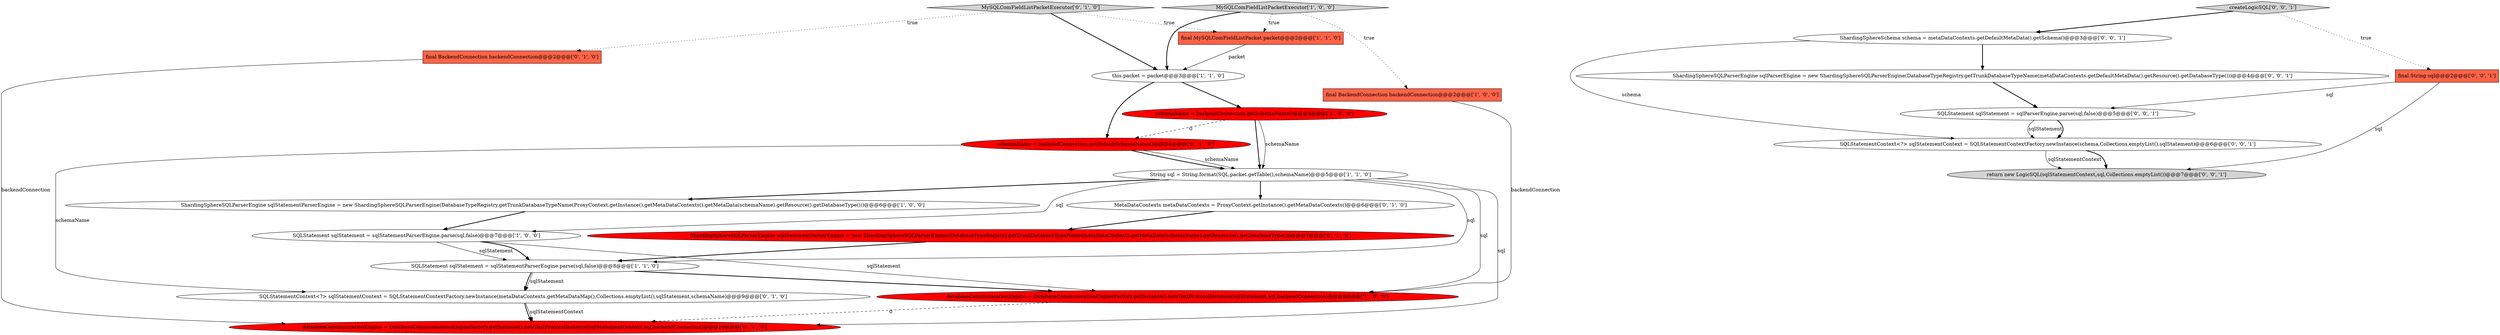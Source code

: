digraph {
0 [style = filled, label = "schemaName = backendConnection.getSchemaName()@@@4@@@['1', '0', '0']", fillcolor = red, shape = ellipse image = "AAA1AAABBB1BBB"];
13 [style = filled, label = "final BackendConnection backendConnection@@@2@@@['0', '1', '0']", fillcolor = tomato, shape = box image = "AAA0AAABBB2BBB"];
2 [style = filled, label = "final BackendConnection backendConnection@@@2@@@['1', '0', '0']", fillcolor = tomato, shape = box image = "AAA0AAABBB1BBB"];
19 [style = filled, label = "ShardingSphereSchema schema = metaDataContexts.getDefaultMetaData().getSchema()@@@3@@@['0', '0', '1']", fillcolor = white, shape = ellipse image = "AAA0AAABBB3BBB"];
15 [style = filled, label = "databaseCommunicationEngine = DatabaseCommunicationEngineFactory.getInstance().newTextProtocolInstance(sqlStatementContext,sql,backendConnection)@@@10@@@['0', '1', '0']", fillcolor = red, shape = ellipse image = "AAA1AAABBB2BBB"];
6 [style = filled, label = "MySQLComFieldListPacketExecutor['1', '0', '0']", fillcolor = lightgray, shape = diamond image = "AAA0AAABBB1BBB"];
12 [style = filled, label = "schemaName = backendConnection.getDefaultSchemaName()@@@4@@@['0', '1', '0']", fillcolor = red, shape = ellipse image = "AAA1AAABBB2BBB"];
5 [style = filled, label = "databaseCommunicationEngine = DatabaseCommunicationEngineFactory.getInstance().newTextProtocolInstance(sqlStatement,sql,backendConnection)@@@9@@@['1', '0', '0']", fillcolor = red, shape = ellipse image = "AAA1AAABBB1BBB"];
14 [style = filled, label = "MetaDataContexts metaDataContexts = ProxyContext.getInstance().getMetaDataContexts()@@@6@@@['0', '1', '0']", fillcolor = white, shape = ellipse image = "AAA0AAABBB2BBB"];
11 [style = filled, label = "MySQLComFieldListPacketExecutor['0', '1', '0']", fillcolor = lightgray, shape = diamond image = "AAA0AAABBB2BBB"];
9 [style = filled, label = "SQLStatement sqlStatement = sqlStatementParserEngine.parse(sql,false)@@@8@@@['1', '1', '0']", fillcolor = white, shape = ellipse image = "AAA0AAABBB1BBB"];
21 [style = filled, label = "return new LogicSQL(sqlStatementContext,sql,Collections.emptyList())@@@7@@@['0', '0', '1']", fillcolor = lightgray, shape = ellipse image = "AAA0AAABBB3BBB"];
1 [style = filled, label = "SQLStatement sqlStatement = sqlStatementParserEngine.parse(sql,false)@@@7@@@['1', '0', '0']", fillcolor = white, shape = ellipse image = "AAA0AAABBB1BBB"];
16 [style = filled, label = "SQLStatementContext<?> sqlStatementContext = SQLStatementContextFactory.newInstance(metaDataContexts.getMetaDataMap(),Collections.emptyList(),sqlStatement,schemaName)@@@9@@@['0', '1', '0']", fillcolor = white, shape = ellipse image = "AAA0AAABBB2BBB"];
22 [style = filled, label = "createLogicSQL['0', '0', '1']", fillcolor = lightgray, shape = diamond image = "AAA0AAABBB3BBB"];
7 [style = filled, label = "String sql = String.format(SQL,packet.getTable(),schemaName)@@@5@@@['1', '1', '0']", fillcolor = white, shape = ellipse image = "AAA0AAABBB1BBB"];
18 [style = filled, label = "SQLStatementContext<?> sqlStatementContext = SQLStatementContextFactory.newInstance(schema,Collections.emptyList(),sqlStatement)@@@6@@@['0', '0', '1']", fillcolor = white, shape = ellipse image = "AAA0AAABBB3BBB"];
3 [style = filled, label = "final MySQLComFieldListPacket packet@@@2@@@['1', '1', '0']", fillcolor = tomato, shape = box image = "AAA0AAABBB1BBB"];
8 [style = filled, label = "this.packet = packet@@@3@@@['1', '1', '0']", fillcolor = white, shape = ellipse image = "AAA0AAABBB1BBB"];
17 [style = filled, label = "ShardingSphereSQLParserEngine sqlParserEngine = new ShardingSphereSQLParserEngine(DatabaseTypeRegistry.getTrunkDatabaseTypeName(metaDataContexts.getDefaultMetaData().getResource().getDatabaseType()))@@@4@@@['0', '0', '1']", fillcolor = white, shape = ellipse image = "AAA0AAABBB3BBB"];
20 [style = filled, label = "SQLStatement sqlStatement = sqlParserEngine.parse(sql,false)@@@5@@@['0', '0', '1']", fillcolor = white, shape = ellipse image = "AAA0AAABBB3BBB"];
10 [style = filled, label = "ShardingSphereSQLParserEngine sqlStatementParserEngine = new ShardingSphereSQLParserEngine(DatabaseTypeRegistry.getTrunkDatabaseTypeName(metaDataContexts.getMetaData(schemaName).getResource().getDatabaseType()))@@@7@@@['0', '1', '0']", fillcolor = red, shape = ellipse image = "AAA1AAABBB2BBB"];
23 [style = filled, label = "final String sql@@@2@@@['0', '0', '1']", fillcolor = tomato, shape = box image = "AAA0AAABBB3BBB"];
4 [style = filled, label = "ShardingSphereSQLParserEngine sqlStatementParserEngine = new ShardingSphereSQLParserEngine(DatabaseTypeRegistry.getTrunkDatabaseTypeName(ProxyContext.getInstance().getMetaDataContexts().getMetaData(schemaName).getResource().getDatabaseType()))@@@6@@@['1', '0', '0']", fillcolor = white, shape = ellipse image = "AAA0AAABBB1BBB"];
16->15 [style = bold, label=""];
7->15 [style = solid, label="sql"];
22->23 [style = dotted, label="true"];
13->15 [style = solid, label="backendConnection"];
22->19 [style = bold, label=""];
12->16 [style = solid, label="schemaName"];
1->9 [style = solid, label="sqlStatement"];
7->1 [style = solid, label="sql"];
16->15 [style = solid, label="sqlStatementContext"];
23->20 [style = solid, label="sql"];
2->5 [style = solid, label="backendConnection"];
14->10 [style = bold, label=""];
20->18 [style = solid, label="sqlStatement"];
19->17 [style = bold, label=""];
7->4 [style = bold, label=""];
11->13 [style = dotted, label="true"];
0->12 [style = dashed, label="0"];
18->21 [style = solid, label="sqlStatementContext"];
12->7 [style = bold, label=""];
9->16 [style = bold, label=""];
1->9 [style = bold, label=""];
23->21 [style = solid, label="sql"];
0->7 [style = bold, label=""];
7->14 [style = bold, label=""];
8->0 [style = bold, label=""];
20->18 [style = bold, label=""];
1->5 [style = solid, label="sqlStatement"];
7->5 [style = solid, label="sql"];
9->16 [style = solid, label="sqlStatement"];
6->2 [style = dotted, label="true"];
0->7 [style = solid, label="schemaName"];
19->18 [style = solid, label="schema"];
6->8 [style = bold, label=""];
3->8 [style = solid, label="packet"];
9->5 [style = bold, label=""];
11->8 [style = bold, label=""];
4->1 [style = bold, label=""];
10->9 [style = bold, label=""];
12->7 [style = solid, label="schemaName"];
18->21 [style = bold, label=""];
6->3 [style = dotted, label="true"];
5->15 [style = dashed, label="0"];
11->3 [style = dotted, label="true"];
8->12 [style = bold, label=""];
7->9 [style = solid, label="sql"];
17->20 [style = bold, label=""];
}
